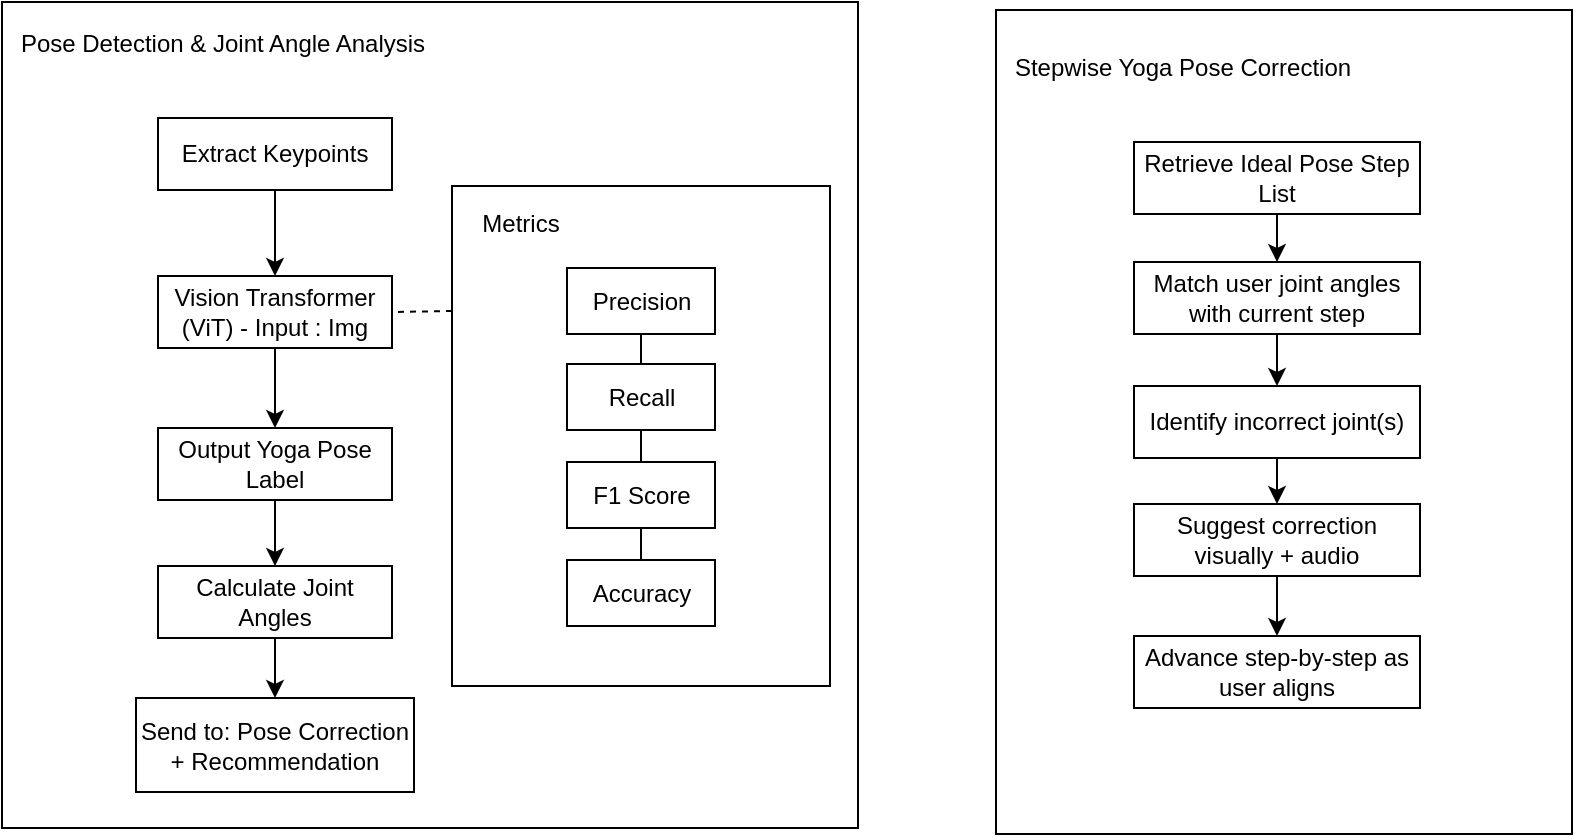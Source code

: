 <mxfile version="28.0.6">
  <diagram name="Page-1" id="TejdQdLas1CJynzTsuTU">
    <mxGraphModel dx="872" dy="479" grid="0" gridSize="10" guides="1" tooltips="1" connect="1" arrows="1" fold="1" page="1" pageScale="1" pageWidth="850" pageHeight="1100" math="0" shadow="0">
      <root>
        <mxCell id="0" />
        <mxCell id="1" parent="0" />
        <mxCell id="0j1OsE48vd_kSZ_x8VVW-2" value="" style="rounded=0;whiteSpace=wrap;html=1;" parent="1" vertex="1">
          <mxGeometry x="42" y="37" width="428" height="413" as="geometry" />
        </mxCell>
        <mxCell id="0j1OsE48vd_kSZ_x8VVW-3" value="Pose Detection &amp;amp; Joint Angle Analysis" style="text;html=1;align=center;verticalAlign=middle;resizable=0;points=[];autosize=1;strokeColor=none;fillColor=none;" parent="1" vertex="1">
          <mxGeometry x="42" y="45" width="220" height="26" as="geometry" />
        </mxCell>
        <mxCell id="0j1OsE48vd_kSZ_x8VVW-4" style="edgeStyle=orthogonalEdgeStyle;rounded=0;orthogonalLoop=1;jettySize=auto;html=1;exitX=0.5;exitY=1;exitDx=0;exitDy=0;" parent="1" source="0j1OsE48vd_kSZ_x8VVW-5" target="0j1OsE48vd_kSZ_x8VVW-7" edge="1">
          <mxGeometry relative="1" as="geometry" />
        </mxCell>
        <mxCell id="0j1OsE48vd_kSZ_x8VVW-5" value="Extract Keypoints" style="rounded=0;whiteSpace=wrap;html=1;" parent="1" vertex="1">
          <mxGeometry x="120" y="95" width="117" height="36" as="geometry" />
        </mxCell>
        <mxCell id="0j1OsE48vd_kSZ_x8VVW-6" style="edgeStyle=orthogonalEdgeStyle;rounded=0;orthogonalLoop=1;jettySize=auto;html=1;exitX=0.5;exitY=1;exitDx=0;exitDy=0;" parent="1" source="0j1OsE48vd_kSZ_x8VVW-7" target="0j1OsE48vd_kSZ_x8VVW-8" edge="1">
          <mxGeometry relative="1" as="geometry" />
        </mxCell>
        <mxCell id="0j1OsE48vd_kSZ_x8VVW-7" value="Vision Transformer (ViT) - Input : Img" style="rounded=0;whiteSpace=wrap;html=1;" parent="1" vertex="1">
          <mxGeometry x="120" y="174" width="117" height="36" as="geometry" />
        </mxCell>
        <mxCell id="0j1OsE48vd_kSZ_x8VVW-36" style="edgeStyle=orthogonalEdgeStyle;rounded=0;orthogonalLoop=1;jettySize=auto;html=1;exitX=0.5;exitY=1;exitDx=0;exitDy=0;entryX=0.5;entryY=0;entryDx=0;entryDy=0;" parent="1" source="0j1OsE48vd_kSZ_x8VVW-8" target="0j1OsE48vd_kSZ_x8VVW-33" edge="1">
          <mxGeometry relative="1" as="geometry" />
        </mxCell>
        <mxCell id="0j1OsE48vd_kSZ_x8VVW-8" value="Output Yoga Pose Label" style="rounded=0;whiteSpace=wrap;html=1;" parent="1" vertex="1">
          <mxGeometry x="120" y="250" width="117" height="36" as="geometry" />
        </mxCell>
        <mxCell id="0j1OsE48vd_kSZ_x8VVW-9" value="" style="rounded=0;whiteSpace=wrap;html=1;" parent="1" vertex="1">
          <mxGeometry x="539" y="41" width="288" height="412" as="geometry" />
        </mxCell>
        <mxCell id="0j1OsE48vd_kSZ_x8VVW-10" value="Stepwise Yoga Pose Correction" style="text;html=1;align=center;verticalAlign=middle;resizable=0;points=[];autosize=1;strokeColor=none;fillColor=none;" parent="1" vertex="1">
          <mxGeometry x="539" y="57" width="186" height="26" as="geometry" />
        </mxCell>
        <mxCell id="0j1OsE48vd_kSZ_x8VVW-40" style="edgeStyle=orthogonalEdgeStyle;rounded=0;orthogonalLoop=1;jettySize=auto;html=1;exitX=0.5;exitY=1;exitDx=0;exitDy=0;entryX=0.5;entryY=0;entryDx=0;entryDy=0;" parent="1" source="0j1OsE48vd_kSZ_x8VVW-12" target="0j1OsE48vd_kSZ_x8VVW-14" edge="1">
          <mxGeometry relative="1" as="geometry" />
        </mxCell>
        <mxCell id="0j1OsE48vd_kSZ_x8VVW-12" value="Retrieve Ideal Pose Step List" style="rounded=0;whiteSpace=wrap;html=1;" parent="1" vertex="1">
          <mxGeometry x="608" y="107" width="143" height="36" as="geometry" />
        </mxCell>
        <mxCell id="0j1OsE48vd_kSZ_x8VVW-13" style="edgeStyle=orthogonalEdgeStyle;rounded=0;orthogonalLoop=1;jettySize=auto;html=1;exitX=0.5;exitY=1;exitDx=0;exitDy=0;" parent="1" source="0j1OsE48vd_kSZ_x8VVW-14" target="0j1OsE48vd_kSZ_x8VVW-16" edge="1">
          <mxGeometry relative="1" as="geometry" />
        </mxCell>
        <mxCell id="0j1OsE48vd_kSZ_x8VVW-14" value="Match user joint angles with current step" style="rounded=0;whiteSpace=wrap;html=1;" parent="1" vertex="1">
          <mxGeometry x="608" y="167" width="143" height="36" as="geometry" />
        </mxCell>
        <mxCell id="0j1OsE48vd_kSZ_x8VVW-41" style="edgeStyle=orthogonalEdgeStyle;rounded=0;orthogonalLoop=1;jettySize=auto;html=1;exitX=0.5;exitY=1;exitDx=0;exitDy=0;entryX=0.5;entryY=0;entryDx=0;entryDy=0;" parent="1" source="0j1OsE48vd_kSZ_x8VVW-16" target="0j1OsE48vd_kSZ_x8VVW-18" edge="1">
          <mxGeometry relative="1" as="geometry" />
        </mxCell>
        <mxCell id="0j1OsE48vd_kSZ_x8VVW-16" value="Identify incorrect joint(s)" style="rounded=0;whiteSpace=wrap;html=1;" parent="1" vertex="1">
          <mxGeometry x="608" y="229" width="143" height="36" as="geometry" />
        </mxCell>
        <mxCell id="0j1OsE48vd_kSZ_x8VVW-17" style="edgeStyle=orthogonalEdgeStyle;rounded=0;orthogonalLoop=1;jettySize=auto;html=1;exitX=0.5;exitY=1;exitDx=0;exitDy=0;entryX=0.5;entryY=0;entryDx=0;entryDy=0;" parent="1" source="0j1OsE48vd_kSZ_x8VVW-18" target="0j1OsE48vd_kSZ_x8VVW-20" edge="1">
          <mxGeometry relative="1" as="geometry" />
        </mxCell>
        <mxCell id="0j1OsE48vd_kSZ_x8VVW-18" value="Suggest correction visually + audio" style="rounded=0;whiteSpace=wrap;html=1;" parent="1" vertex="1">
          <mxGeometry x="608" y="288" width="143" height="36" as="geometry" />
        </mxCell>
        <mxCell id="0j1OsE48vd_kSZ_x8VVW-20" value="Advance step-by-step as user aligns" style="rounded=0;whiteSpace=wrap;html=1;" parent="1" vertex="1">
          <mxGeometry x="608" y="354" width="143" height="36" as="geometry" />
        </mxCell>
        <mxCell id="0j1OsE48vd_kSZ_x8VVW-22" style="edgeStyle=orthogonalEdgeStyle;rounded=0;orthogonalLoop=1;jettySize=auto;html=1;exitX=0.5;exitY=1;exitDx=0;exitDy=0;entryX=0.5;entryY=0;entryDx=0;entryDy=0;" parent="1" edge="1">
          <mxGeometry relative="1" as="geometry">
            <mxPoint x="712.5" y="357" as="sourcePoint" />
          </mxGeometry>
        </mxCell>
        <mxCell id="0j1OsE48vd_kSZ_x8VVW-26" value="" style="edgeStyle=orthogonalEdgeStyle;rounded=0;orthogonalLoop=1;jettySize=auto;html=1;" parent="1" edge="1">
          <mxGeometry relative="1" as="geometry">
            <mxPoint x="712.429" y="242.0" as="sourcePoint" />
          </mxGeometry>
        </mxCell>
        <mxCell id="0j1OsE48vd_kSZ_x8VVW-30" value="" style="edgeStyle=orthogonalEdgeStyle;rounded=0;orthogonalLoop=1;jettySize=auto;html=1;" parent="1" edge="1">
          <mxGeometry relative="1" as="geometry">
            <mxPoint x="712.429" y="120.0" as="sourcePoint" />
          </mxGeometry>
        </mxCell>
        <mxCell id="0j1OsE48vd_kSZ_x8VVW-32" style="edgeStyle=orthogonalEdgeStyle;rounded=0;orthogonalLoop=1;jettySize=auto;html=1;exitX=0.5;exitY=1;exitDx=0;exitDy=0;" parent="1" source="0j1OsE48vd_kSZ_x8VVW-33" target="0j1OsE48vd_kSZ_x8VVW-34" edge="1">
          <mxGeometry relative="1" as="geometry" />
        </mxCell>
        <mxCell id="0j1OsE48vd_kSZ_x8VVW-33" value="Calculate Joint Angles" style="rounded=0;whiteSpace=wrap;html=1;" parent="1" vertex="1">
          <mxGeometry x="120" y="319" width="117" height="36" as="geometry" />
        </mxCell>
        <mxCell id="0j1OsE48vd_kSZ_x8VVW-34" value="Send to: Pose Correction + Recommendation" style="rounded=0;whiteSpace=wrap;html=1;" parent="1" vertex="1">
          <mxGeometry x="109" y="385" width="139" height="47" as="geometry" />
        </mxCell>
        <mxCell id="IoMnqmLhPpfd_thOvn8t-1" value="" style="rounded=0;whiteSpace=wrap;html=1;" vertex="1" parent="1">
          <mxGeometry x="267" y="129" width="189" height="250" as="geometry" />
        </mxCell>
        <mxCell id="IoMnqmLhPpfd_thOvn8t-2" value="Metrics" style="text;html=1;align=center;verticalAlign=middle;resizable=0;points=[];autosize=1;strokeColor=none;fillColor=none;" vertex="1" parent="1">
          <mxGeometry x="272" y="135" width="57" height="26" as="geometry" />
        </mxCell>
        <mxCell id="IoMnqmLhPpfd_thOvn8t-3" value="Precision" style="rounded=0;whiteSpace=wrap;html=1;" vertex="1" parent="1">
          <mxGeometry x="324.5" y="170" width="74" height="33" as="geometry" />
        </mxCell>
        <mxCell id="IoMnqmLhPpfd_thOvn8t-4" value="Recall" style="rounded=0;whiteSpace=wrap;html=1;" vertex="1" parent="1">
          <mxGeometry x="324.5" y="218" width="74" height="33" as="geometry" />
        </mxCell>
        <mxCell id="IoMnqmLhPpfd_thOvn8t-5" value="F1 Score" style="rounded=0;whiteSpace=wrap;html=1;" vertex="1" parent="1">
          <mxGeometry x="324.5" y="267" width="74" height="33" as="geometry" />
        </mxCell>
        <mxCell id="IoMnqmLhPpfd_thOvn8t-6" value="Accuracy" style="rounded=0;whiteSpace=wrap;html=1;" vertex="1" parent="1">
          <mxGeometry x="324.5" y="316" width="74" height="33" as="geometry" />
        </mxCell>
        <mxCell id="IoMnqmLhPpfd_thOvn8t-10" value="" style="endArrow=none;html=1;rounded=0;entryX=0.5;entryY=1;entryDx=0;entryDy=0;exitX=0.5;exitY=0;exitDx=0;exitDy=0;" edge="1" parent="1" source="IoMnqmLhPpfd_thOvn8t-4" target="IoMnqmLhPpfd_thOvn8t-3">
          <mxGeometry width="50" height="50" relative="1" as="geometry">
            <mxPoint x="402" y="299" as="sourcePoint" />
            <mxPoint x="452" y="249" as="targetPoint" />
          </mxGeometry>
        </mxCell>
        <mxCell id="IoMnqmLhPpfd_thOvn8t-11" value="" style="endArrow=none;html=1;rounded=0;entryX=0.5;entryY=1;entryDx=0;entryDy=0;exitX=0.5;exitY=0;exitDx=0;exitDy=0;" edge="1" parent="1" source="IoMnqmLhPpfd_thOvn8t-6" target="IoMnqmLhPpfd_thOvn8t-5">
          <mxGeometry width="50" height="50" relative="1" as="geometry">
            <mxPoint x="416" y="389" as="sourcePoint" />
            <mxPoint x="466" y="339" as="targetPoint" />
          </mxGeometry>
        </mxCell>
        <mxCell id="IoMnqmLhPpfd_thOvn8t-12" value="" style="endArrow=none;html=1;rounded=0;entryX=0.5;entryY=1;entryDx=0;entryDy=0;exitX=0.5;exitY=0;exitDx=0;exitDy=0;" edge="1" parent="1" source="IoMnqmLhPpfd_thOvn8t-5" target="IoMnqmLhPpfd_thOvn8t-4">
          <mxGeometry width="50" height="50" relative="1" as="geometry">
            <mxPoint x="416" y="389" as="sourcePoint" />
            <mxPoint x="466" y="339" as="targetPoint" />
          </mxGeometry>
        </mxCell>
        <mxCell id="IoMnqmLhPpfd_thOvn8t-14" value="" style="endArrow=none;dashed=1;html=1;rounded=0;entryX=1;entryY=0.5;entryDx=0;entryDy=0;exitX=0;exitY=0.25;exitDx=0;exitDy=0;" edge="1" parent="1" source="IoMnqmLhPpfd_thOvn8t-1" target="0j1OsE48vd_kSZ_x8VVW-7">
          <mxGeometry width="50" height="50" relative="1" as="geometry">
            <mxPoint x="400" y="293" as="sourcePoint" />
            <mxPoint x="450" y="243" as="targetPoint" />
          </mxGeometry>
        </mxCell>
      </root>
    </mxGraphModel>
  </diagram>
</mxfile>
